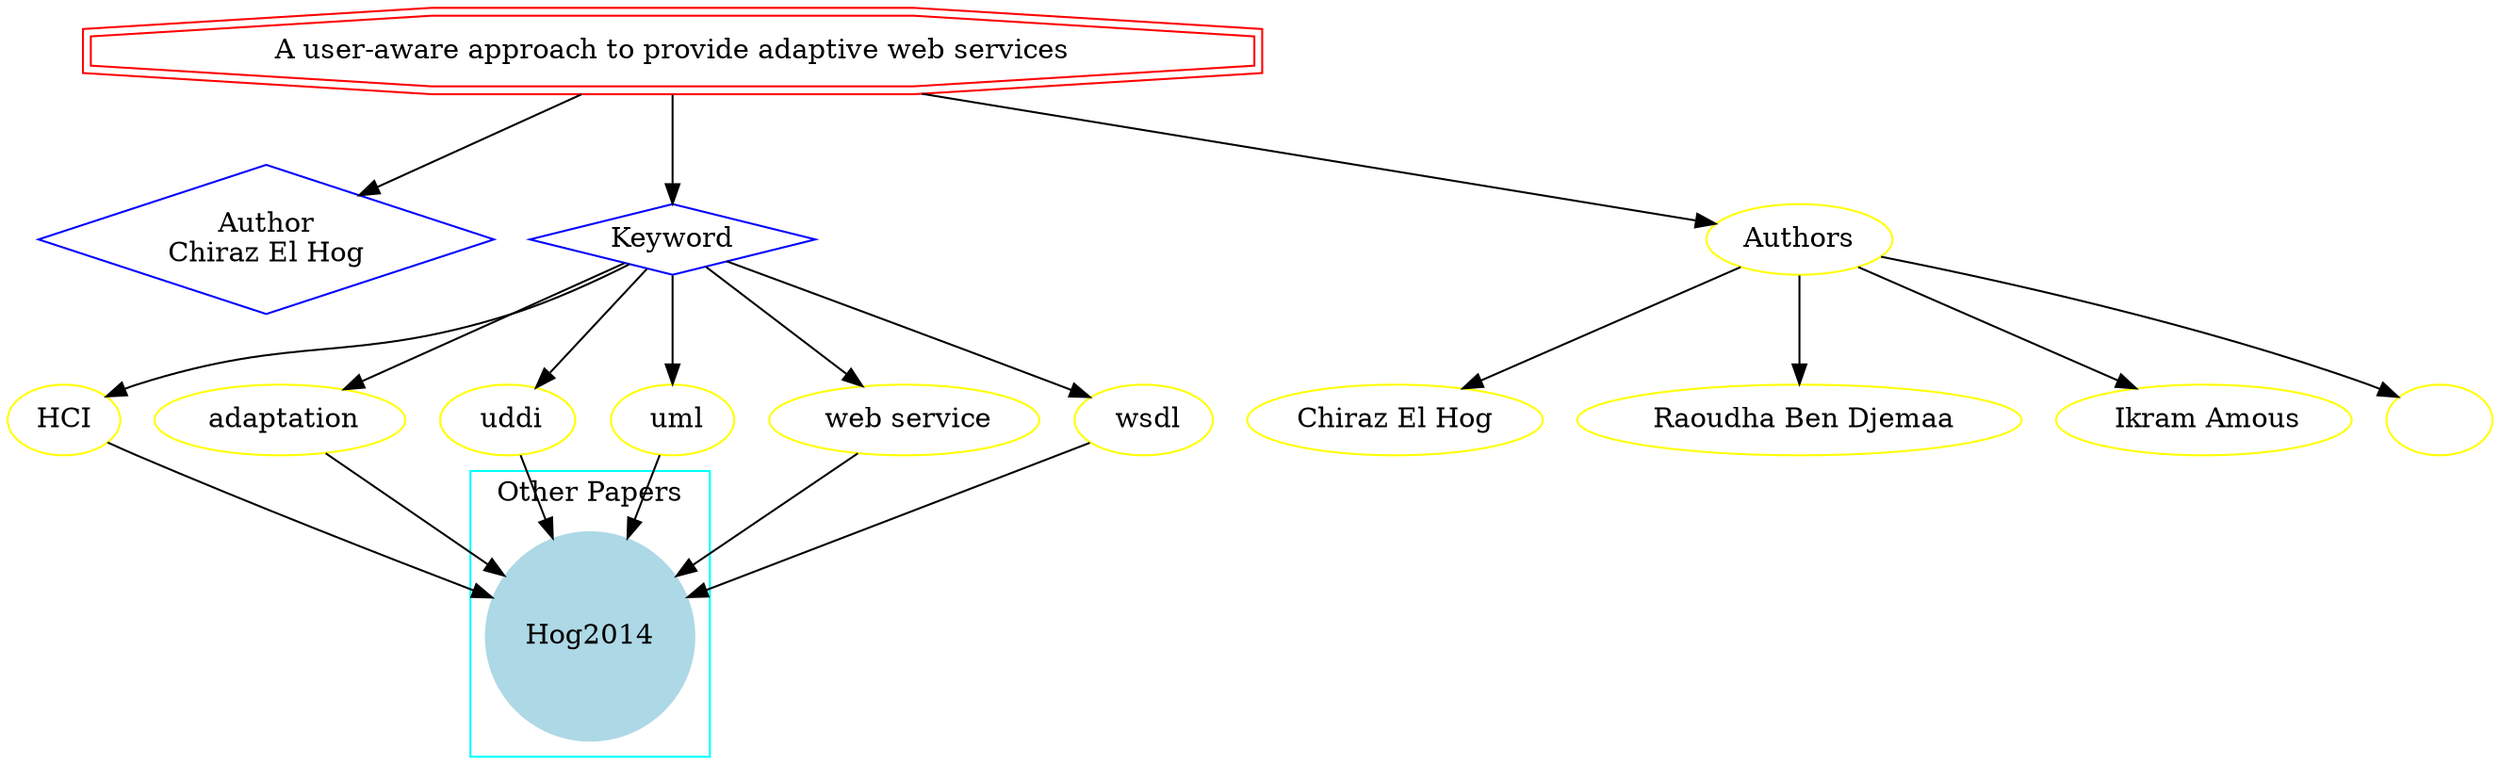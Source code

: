 strict digraph mind_map106 {
	node [color=red shape=doubleoctagon]
	"A user-aware approach to provide adaptive web services"
	node [color=blue shape=diamond]
	"Author
Chiraz El Hog"
	Keyword
	"A user-aware approach to provide adaptive web services" -> "Author
Chiraz El Hog"
	"A user-aware approach to provide adaptive web services" -> Keyword
	node [color=yellow shape=ellipse]
	HCI
	Keyword -> HCI
	" adaptation"
	Keyword -> " adaptation"
	" uddi"
	Keyword -> " uddi"
	" uml"
	Keyword -> " uml"
	" web service"
	Keyword -> " web service"
	" wsdl"
	Keyword -> " wsdl"
	subgraph cluster_0 {
		node [style=filled]
		node [color=lightblue shape=circle]
		label="Other Papers"
		color=cyan
		Hog2014
	}
	HCI -> Hog2014
	" adaptation" -> Hog2014
	" uddi" -> Hog2014
	" uml" -> Hog2014
	" web service" -> Hog2014
	" wsdl" -> Hog2014
	"A user-aware approach to provide adaptive web services" -> Authors
	Authors -> "Chiraz El Hog"
	Authors -> " Raoudha Ben Djemaa"
	Authors -> " Ikram Amous"
	Authors -> ""
}
